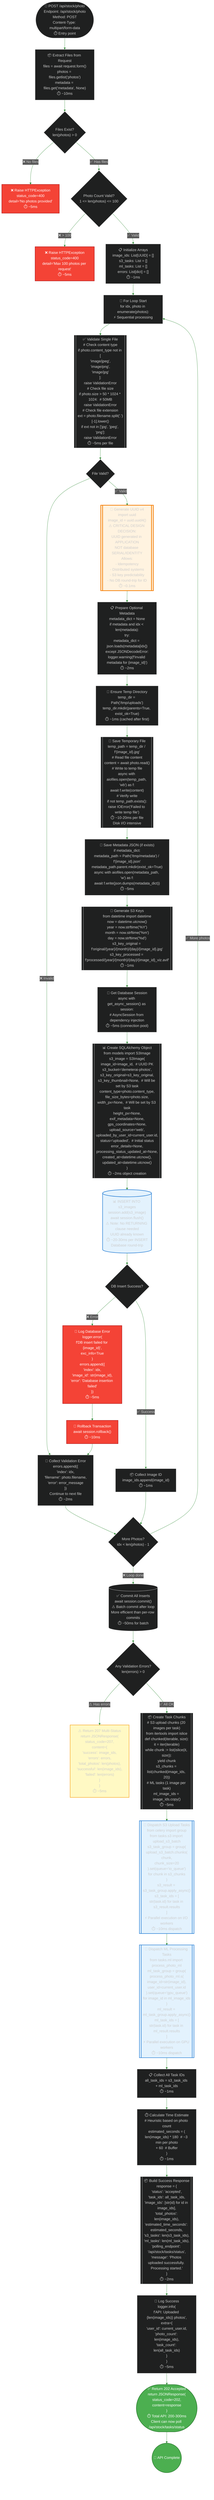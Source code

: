 ---
config:
  theme: dark
  themeVariables:
    primaryColor: '#E8F5E9'
    primaryTextColor: '#1B5E20'
    primaryBorderColor: '#4CAF50'
    lineColor: '#388E3C'
    secondaryColor: '#E3F2FD'
    tertiaryColor: '#FFF3E0'
  layout: dagre
---
flowchart TB
    %% ═══════════════════════════════════════════════════════════════════════
    %% API ENTRY DETAILED - LINE-BY-LINE CODE FLOW
    %% ═══════════════════════════════════════════════════════════════════════
    %% Purpose: Ultra-detailed FastAPI controller implementation
    %% Scope: POST /api/stock/photo - Complete code flow
    %% Detail: Line-by-line with Pydantic schemas, error handling, logging
    %% Version: 1.0 | Updated: 2025-10-07 | Mermaid v11.3.0+
    %% ═══════════════════════════════════════════════════════════════════════

    START@{ shape: stadium, label: "📸 POST /api/stock/photo
Endpoint: /api/stock/photo
Method: POST
Content-Type: multipart/form-data
⏱️ Entry point" }

    EXTRACT_FILES@{ shape: rect, label: "📦 Extract Files from Request
files = await request.form()
photos = files.getlist('photos')
metadata = files.get('metadata', None)
⏱️ ~10ms" }

    CHECK_FILES@{ shape: diamond, label: "Files Exist?
len(photos) > 0" }

    ERROR_NO_FILES@{ shape: rect, label: "❌ Raise HTTPException
status_code=400
detail='No photos provided'
⏱️ ~5ms" }

    VALIDATE_COUNT@{ shape: diamond, label: "Photo Count Valid?
1 <= len(photos) <= 100" }

    ERROR_TOO_MANY@{ shape: rect, label: "❌ Raise HTTPException
status_code=400
detail='Max 100 photos per request'
⏱️ ~5ms" }

    INIT_ARRAYS@{ shape: rect, label: "📋 Initialize Arrays
image_ids: List[UUID] = []
s3_tasks: List = []
ml_tasks: List = []
errors: List[dict] = []
⏱️ ~1ms" }

    LOOP_START@{ shape: rect, label: "🔄 For Loop Start
for idx, photo in enumerate(photos):
⚡ Sequential processing" }

    VALIDATE_FILE@{ shape: subproc, label: "✅ Validate Single File
# Check content type
if photo.content_type not in [
  'image/jpeg',
  'image/png',
  'image/jpg'
]:
  raise ValidationError

# Check file size
if photo.size > 50 * 1024 * 1024:  # 50MB
  raise ValidationError

# Check file extension
ext = photo.filename.split('.')[-1].lower()
if ext not in ['jpg', 'jpeg', 'png']:
  raise ValidationError

⏱️ ~5ms per file" }

    FILE_VALID@{ shape: diamond, label: "File Valid?" }

    COLLECT_ERROR@{ shape: rect, label: "📝 Collect Validation Error
errors.append({
  'index': idx,
  'filename': photo.filename,
  'error': error_message
})
Continue to next file
⏱️ ~2ms" }

    GENERATE_UUID@{ shape: subproc, label: "🔑 Generate UUID v4
import uuid
image_id = uuid.uuid4()

⚠️ CRITICAL DESIGN DECISION:
UUID generated in APPLICATION
NOT database SERIAL/IDENTITY
Allows:
- Idempotency
- Distributed systems
- S3 key predictability
- No DB round-trip for ID

⏱️ ~0.1ms" }

    PREPARE_METADATA@{ shape: rect, label: "📋 Prepare Optional Metadata
metadata_dict = None
if metadata and idx < len(metadata):
  try:
    metadata_dict = json.loads(metadata[idx])
  except JSONDecodeError:
    logger.warning(f'Invalid metadata for {image_id}')
⏱️ ~2ms" }

    CREATE_TEMP_DIR@{ shape: rect, label: "📁 Ensure Temp Directory
temp_dir = Path('/tmp/uploads')
temp_dir.mkdir(parents=True, exist_ok=True)
⏱️ ~1ms (cached after first)" }

    SAVE_TEMP_FILE@{ shape: subproc, label: "💾 Save Temporary File
temp_path = temp_dir / f'{image_id}.jpg'

# Read file content
content = await photo.read()

# Write to temp file
async with aiofiles.open(temp_path, 'wb') as f:
  await f.write(content)

# Verify write
if not temp_path.exists():
  raise IOError('Failed to write temp file')

⏱️ ~10-20ms per file
Disk I/O intensive" }

    SAVE_METADATA_JSON@{ shape: rect, label: "💾 Save Metadata JSON (if exists)
if metadata_dict:
  metadata_path = Path('/tmp/metadata') / f'{image_id}.json'
  metadata_path.parent.mkdir(exist_ok=True)
  async with aiofiles.open(metadata_path, 'w') as f:
    await f.write(json.dumps(metadata_dict))
⏱️ ~5ms" }

    GENERATE_S3_KEYS@{ shape: subproc, label: "🔗 Generate S3 Keys
from datetime import datetime

now = datetime.utcnow()
year = now.strftime('%Y')
month = now.strftime('%m')
day = now.strftime('%d')

s3_key_original = f'original/{year}/{month}/{day}/{image_id}.jpg'
s3_key_processed = f'processed/{year}/{month}/{day}/{image_id}_viz.avif'

⏱️ ~1ms" }

    GET_DB_SESSION@{ shape: rect, label: "🔌 Get Database Session
async with get_async_session() as session:
  # AsyncSession from dependency injection
⏱️ ~5ms (connection pool)" }

    CREATE_DB_RECORD@{ shape: subproc, label: "📊 Create SQLAlchemy Object
from models import S3Image

s3_image = S3Image(
  image_id=image_id,  # UUID PK
  s3_bucket='demeterai-photos',
  s3_key_original=s3_key_original,
  s3_key_thumbnail=None,  # Will be set by S3 task
  content_type=photo.content_type,
  file_size_bytes=photo.size,
  width_px=None,  # Will be set by S3 task
  height_px=None,
  exif_metadata=None,
  gps_coordinates=None,
  upload_source='web',
  uploaded_by_user_id=current_user.id,
  status='uploaded',  # Initial status
  error_details=None,
  processing_status_updated_at=None,
  created_at=datetime.utcnow(),
  updated_at=datetime.utcnow()
)

⏱️ ~2ms object creation" }

    INSERT_DB@{ shape: cyl, label: "📊 INSERT INTO s3_images
session.add(s3_image)
await session.flush()

⚠️ Note: No RETURNING clause needed
UUID already known

⏱️ ~20-30ms per INSERT
Database round-trip" }

    HANDLE_DB_ERROR@{ shape: diamond, label: "DB Insert Success?" }

    LOG_DB_ERROR@{ shape: rect, label: "📝 Log Database Error
logger.error(
  f'DB insert failed for {image_id}',
  exc_info=True
)
errors.append({
  'index': idx,
  'image_id': str(image_id),
  'error': 'Database insertion failed'
})
⏱️ ~5ms" }

    ROLLBACK@{ shape: rect, label: "🔄 Rollback Transaction
await session.rollback()
⏱️ ~10ms" }

    COLLECT_ID@{ shape: rect, label: "📦 Collect Image ID
image_ids.append(image_id)
⏱️ ~1ms" }

    LOOP_CHECK@{ shape: diamond, label: "More Photos?
idx < len(photos) - 1" }

    COMMIT_BATCH@{ shape: cyl, label: "✅ Commit All Inserts
await session.commit()

⚠️ Batch commit after loop
More efficient than per-row commits

⏱️ ~50ms for batch" }

    CHECK_ERRORS@{ shape: diamond, label: "Any Validation Errors?
len(errors) > 0" }

    RETURN_PARTIAL_ERROR@{ shape: rect, label: "⚠️ Return 207 Multi-Status
return JSONResponse(
  status_code=207,
  content={
    'success': image_ids,
    'errors': errors,
    'total_photos': len(photos),
    'successful': len(image_ids),
    'failed': len(errors)
  }
)
⏱️ ~5ms" }

    CREATE_CHUNKS@{ shape: subproc, label: "📦 Create Task Chunks
# S3 upload chunks (20 images per task)
from itertools import islice

def chunked(iterable, size):
  it = iter(iterable)
  while chunk := list(islice(it, size)):
    yield chunk

s3_chunks = list(chunked(image_ids, 20))

# ML tasks (1 image per task)
ml_image_ids = image_ids.copy()

⏱️ ~5ms" }

    DISPATCH_S3_TASKS@{ shape: subproc, label: "🚀 Dispatch S3 Upload Tasks
from celery import group
from tasks.s3 import upload_s3_batch

s3_task_group = group(
  upload_s3_batch.chunks(
    chunk,
    chunk_size=20
  ).set(queue='io_queue')
  for chunk in s3_chunks
)

s3_result = s3_task_group.apply_async()
s3_task_ids = [
  str(task.id) for task in s3_result.results
]

⚡ Parallel execution on I/O workers
⏱️ ~10ms dispatch" }

    DISPATCH_ML_TASKS@{ shape: subproc, label: "🚀 Dispatch ML Processing Tasks
from tasks.ml import process_photo_ml

ml_task_group = group(
  process_photo_ml.s(
    image_id=str(image_id),
    user_id=current_user.id
  ).set(queue='gpu_queue')
  for image_id in ml_image_ids
)

ml_result = ml_task_group.apply_async()
ml_task_ids = [
  str(task.id) for task in ml_result.results
]

⚡ Parallel execution on GPU workers
⏱️ ~10ms dispatch" }

    COLLECT_TASK_IDS@{ shape: rect, label: "📋 Collect All Task IDs
all_task_ids = s3_task_ids + ml_task_ids
⏱️ ~1ms" }

    CALC_ESTIMATE@{ shape: rect, label: "⏱️ Calculate Time Estimate
# Heuristic based on photo count
estimated_seconds = (
  len(image_ids) * 180  # ~3 min per photo
  + 60  # Buffer
)
⏱️ ~1ms" }

    BUILD_RESPONSE@{ shape: subproc, label: "📦 Build Success Response
response = {
  'status': 'accepted',
  'task_ids': all_task_ids,
  'image_ids': [str(id) for id in image_ids],
  'total_photos': len(image_ids),
  'estimated_time_seconds': estimated_seconds,
  's3_tasks': len(s3_task_ids),
  'ml_tasks': len(ml_task_ids),
  'polling_endpoint': '/api/stock/tasks/status',
  'message': 'Photos uploaded successfully. Processing started.'
}
⏱️ ~2ms" }

    LOG_SUCCESS@{ shape: rect, label: "📝 Log Success
logger.info(
  f'API: Uploaded {len(image_ids)} photos',
  extra={
    'user_id': current_user.id,
    'photo_count': len(image_ids),
    'task_count': len(all_task_ids)
  }
)
⏱️ ~5ms" }

    RETURN_202@{ shape: stadium, label: "✅ Return 202 Accepted
return JSONResponse(
  status_code=202,
  content=response
)

⏱️ Total API: 200-300ms
Client can now poll /api/stock/tasks/status" }

    END@{ shape: circle, label: "🎉 API Complete" }

    %% ═══════════════════════════════════════════════════════════════════════
    %% CONNECTIONS
    %% ═══════════════════════════════════════════════════════════════════════

    START --> EXTRACT_FILES
    EXTRACT_FILES --> CHECK_FILES
    CHECK_FILES -- "❌ No files" --> ERROR_NO_FILES
    CHECK_FILES -- "✅ Has files" --> VALIDATE_COUNT
    VALIDATE_COUNT -- "❌ > 100" --> ERROR_TOO_MANY
    VALIDATE_COUNT -- "✅ Valid" --> INIT_ARRAYS
    INIT_ARRAYS --> LOOP_START
    LOOP_START --> VALIDATE_FILE
    VALIDATE_FILE --> FILE_VALID
    FILE_VALID -- "❌ Invalid" --> COLLECT_ERROR
    COLLECT_ERROR --> LOOP_CHECK
    FILE_VALID -- "✅ Valid" --> GENERATE_UUID
    GENERATE_UUID --> PREPARE_METADATA
    PREPARE_METADATA --> CREATE_TEMP_DIR
    CREATE_TEMP_DIR --> SAVE_TEMP_FILE
    SAVE_TEMP_FILE --> SAVE_METADATA_JSON
    SAVE_METADATA_JSON --> GENERATE_S3_KEYS
    GENERATE_S3_KEYS --> GET_DB_SESSION
    GET_DB_SESSION --> CREATE_DB_RECORD
    CREATE_DB_RECORD --> INSERT_DB
    INSERT_DB --> HANDLE_DB_ERROR
    HANDLE_DB_ERROR -- "❌ Error" --> LOG_DB_ERROR
    LOG_DB_ERROR --> ROLLBACK
    ROLLBACK --> COLLECT_ERROR
    HANDLE_DB_ERROR -- "✅ Success" --> COLLECT_ID
    COLLECT_ID --> LOOP_CHECK
    LOOP_CHECK -- "✅ More photos" --> LOOP_START
    LOOP_CHECK -- "❌ Loop done" --> COMMIT_BATCH
    COMMIT_BATCH --> CHECK_ERRORS
    CHECK_ERRORS -- "⚠️ Has errors" --> RETURN_PARTIAL_ERROR
    CHECK_ERRORS -- "✅ All OK" --> CREATE_CHUNKS
    CREATE_CHUNKS --> DISPATCH_S3_TASKS
    DISPATCH_S3_TASKS --> DISPATCH_ML_TASKS
    DISPATCH_ML_TASKS --> COLLECT_TASK_IDS
    COLLECT_TASK_IDS --> CALC_ESTIMATE
    CALC_ESTIMATE --> BUILD_RESPONSE
    BUILD_RESPONSE --> LOG_SUCCESS
    LOG_SUCCESS --> RETURN_202
    RETURN_202 --> END

    %% ═══════════════════════════════════════════════════════════════════════
    %% STYLING
    %% ═══════════════════════════════════════════════════════════════════════

    classDef errorStyle fill:#f44336,color:#fff,stroke:#b71c1c,stroke-width:2px
    classDef successStyle fill:#4CAF50,color:#fff,stroke:#2E7D32,stroke-width:2px
    classDef warningStyle fill:#FFF9C4,stroke:#F9A825,stroke-width:2px
    classDef processStyle fill:#E3F2FD,stroke:#1976D2,stroke-width:2px
    classDef criticalStyle fill:#FFF3E0,stroke:#F57C00,stroke-width:3px

    ERROR_NO_FILES:::errorStyle
    ERROR_TOO_MANY:::errorStyle
    LOG_DB_ERROR:::errorStyle
    ROLLBACK:::errorStyle
    RETURN_PARTIAL_ERROR:::warningStyle
    RETURN_202:::successStyle
    END:::successStyle
    GENERATE_UUID:::criticalStyle
    INSERT_DB:::processStyle
    DISPATCH_S3_TASKS:::processStyle
    DISPATCH_ML_TASKS:::processStyle